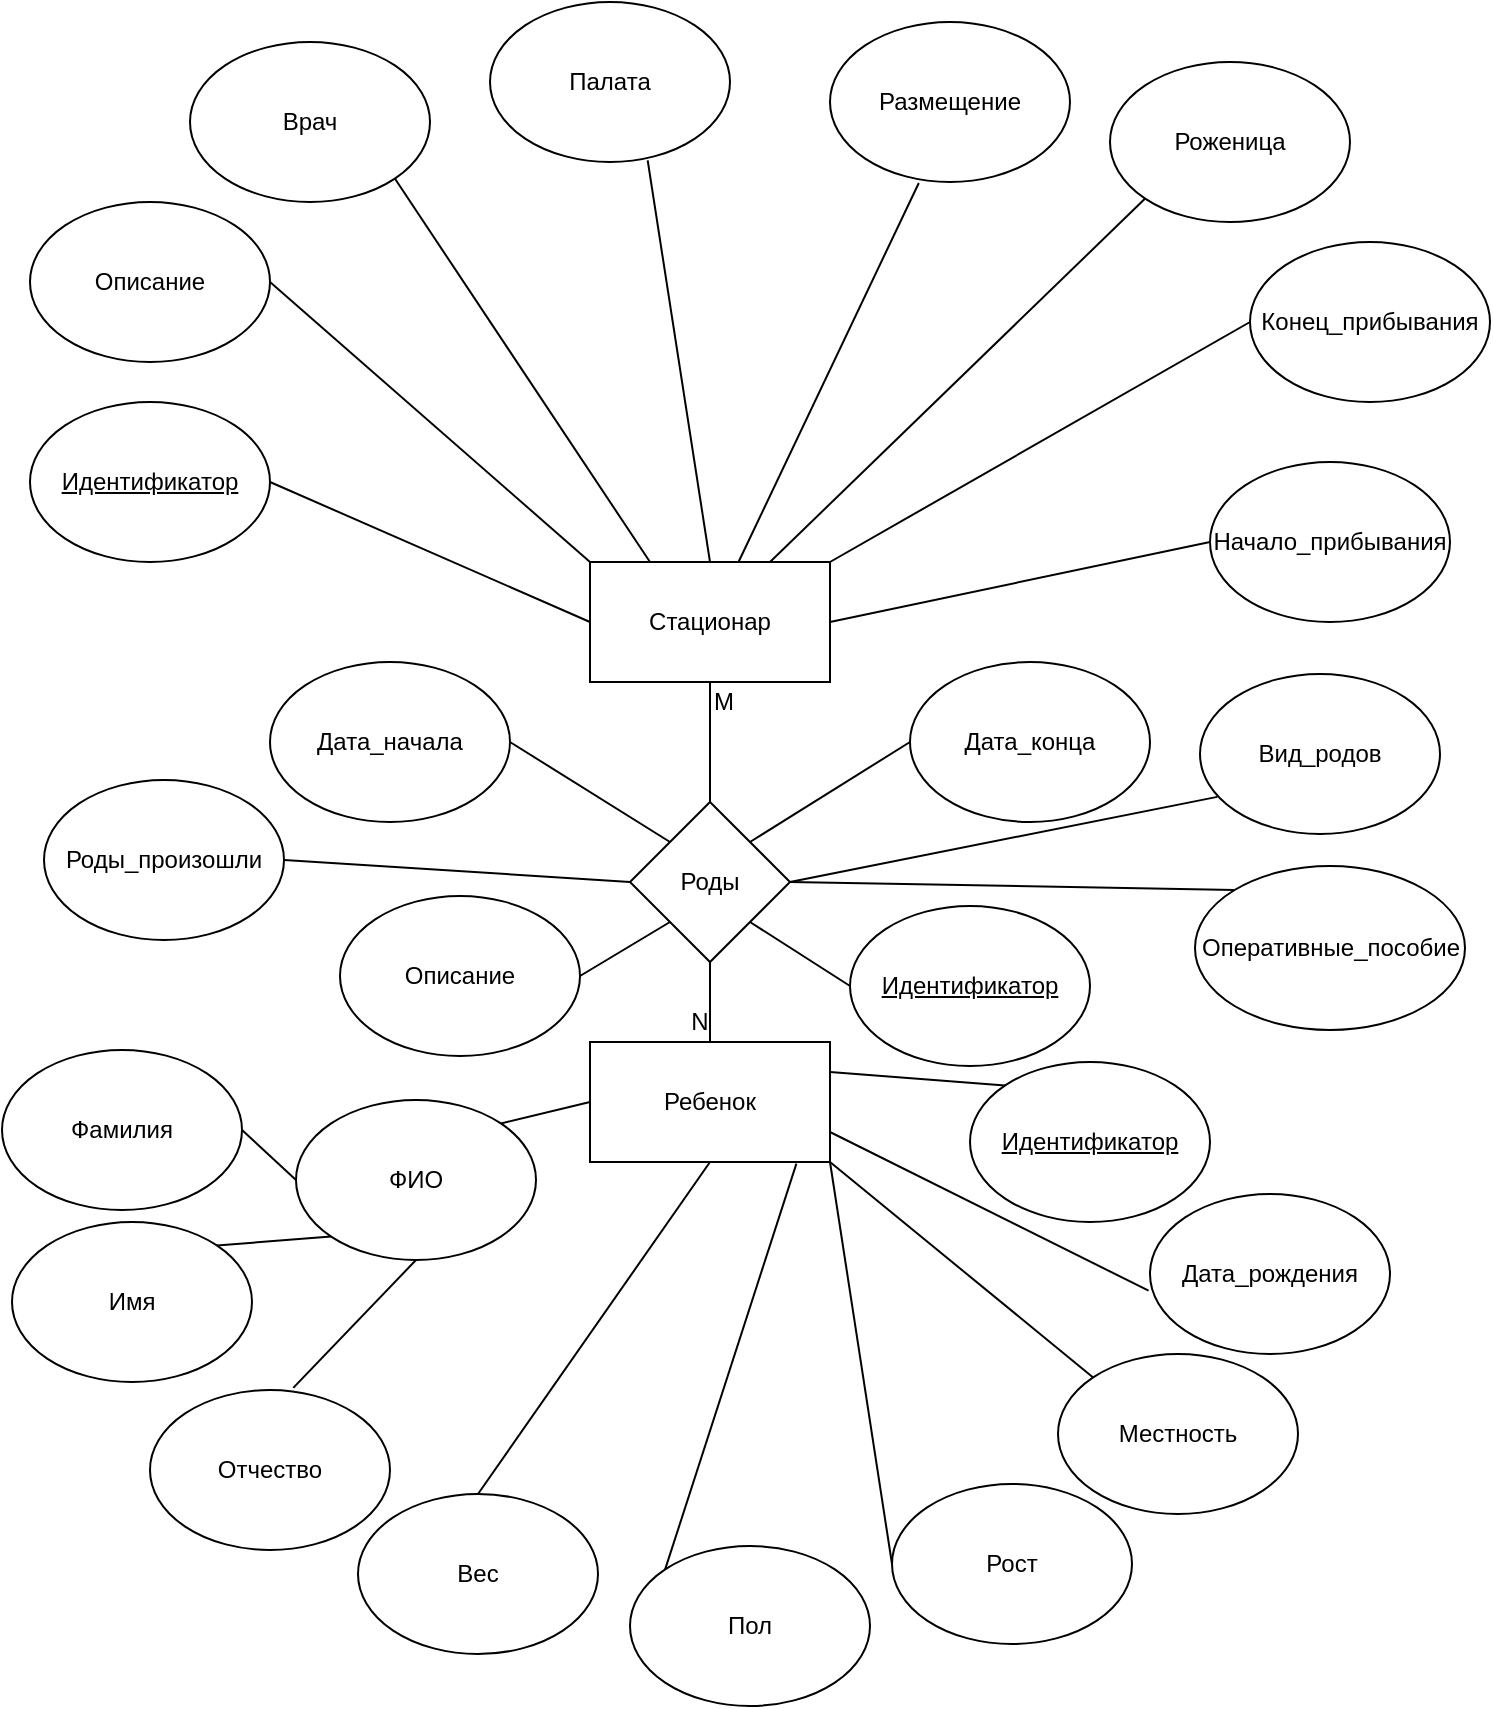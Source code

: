 <mxfile version="13.9.9" type="device"><diagram id="QLQoYpoKADRoGVCQ0E4w" name="Страница 1"><mxGraphModel dx="1024" dy="592" grid="0" gridSize="10" guides="1" tooltips="1" connect="1" arrows="1" fold="1" page="1" pageScale="1" pageWidth="827" pageHeight="1169" math="0" shadow="0"><root><mxCell id="0"/><mxCell id="1" parent="0"/><mxCell id="xmSJE31sCX9qnqSz5itU-1" value="Стационар" style="rounded=0;whiteSpace=wrap;html=1;" parent="1" vertex="1"><mxGeometry x="320" y="290" width="120" height="60" as="geometry"/></mxCell><mxCell id="xmSJE31sCX9qnqSz5itU-2" value="Роды" style="rhombus;whiteSpace=wrap;html=1;" parent="1" vertex="1"><mxGeometry x="340" y="410" width="80" height="80" as="geometry"/></mxCell><mxCell id="xmSJE31sCX9qnqSz5itU-3" value="Ребенок" style="rounded=0;whiteSpace=wrap;html=1;" parent="1" vertex="1"><mxGeometry x="320" y="530" width="120" height="60" as="geometry"/></mxCell><mxCell id="xmSJE31sCX9qnqSz5itU-4" value="" style="endArrow=none;html=1;entryX=0.5;entryY=1;entryDx=0;entryDy=0;exitX=0.5;exitY=0;exitDx=0;exitDy=0;" parent="1" source="xmSJE31sCX9qnqSz5itU-2" target="xmSJE31sCX9qnqSz5itU-1" edge="1"><mxGeometry width="50" height="50" relative="1" as="geometry"><mxPoint x="370" y="410" as="sourcePoint"/><mxPoint x="420" y="360" as="targetPoint"/></mxGeometry></mxCell><mxCell id="xmSJE31sCX9qnqSz5itU-6" value="" style="endArrow=none;html=1;exitX=0.5;exitY=0;exitDx=0;exitDy=0;entryX=0.5;entryY=1;entryDx=0;entryDy=0;" parent="1" source="xmSJE31sCX9qnqSz5itU-3" target="xmSJE31sCX9qnqSz5itU-2" edge="1"><mxGeometry width="50" height="50" relative="1" as="geometry"><mxPoint x="400" y="550" as="sourcePoint"/><mxPoint x="450" y="500" as="targetPoint"/></mxGeometry></mxCell><mxCell id="xmSJE31sCX9qnqSz5itU-7" value="N" style="text;html=1;strokeColor=none;fillColor=none;align=center;verticalAlign=middle;whiteSpace=wrap;rounded=0;" parent="1" vertex="1"><mxGeometry x="340" y="510" width="70" height="20" as="geometry"/></mxCell><mxCell id="xmSJE31sCX9qnqSz5itU-9" value="M" style="text;html=1;strokeColor=none;fillColor=none;align=center;verticalAlign=middle;whiteSpace=wrap;rounded=0;" parent="1" vertex="1"><mxGeometry x="360" y="350" width="54" height="20" as="geometry"/></mxCell><mxCell id="xmSJE31sCX9qnqSz5itU-11" value="Дата_конца" style="ellipse;whiteSpace=wrap;html=1;" parent="1" vertex="1"><mxGeometry x="480" y="340" width="120" height="80" as="geometry"/></mxCell><mxCell id="xmSJE31sCX9qnqSz5itU-12" value="Дата_начала" style="ellipse;whiteSpace=wrap;html=1;" parent="1" vertex="1"><mxGeometry x="160" y="340" width="120" height="80" as="geometry"/></mxCell><mxCell id="xmSJE31sCX9qnqSz5itU-13" value="Описание" style="ellipse;whiteSpace=wrap;html=1;" parent="1" vertex="1"><mxGeometry x="195" y="457" width="120" height="80" as="geometry"/></mxCell><mxCell id="xmSJE31sCX9qnqSz5itU-14" value="&lt;u&gt;Идентификатор&lt;/u&gt;" style="ellipse;whiteSpace=wrap;html=1;" parent="1" vertex="1"><mxGeometry x="450" y="462" width="120" height="80" as="geometry"/></mxCell><mxCell id="xmSJE31sCX9qnqSz5itU-15" value="" style="endArrow=none;html=1;exitX=1;exitY=1;exitDx=0;exitDy=0;entryX=0;entryY=0.5;entryDx=0;entryDy=0;" parent="1" source="xmSJE31sCX9qnqSz5itU-2" target="xmSJE31sCX9qnqSz5itU-14" edge="1"><mxGeometry width="50" height="50" relative="1" as="geometry"><mxPoint x="430" y="510" as="sourcePoint"/><mxPoint x="480" y="460" as="targetPoint"/></mxGeometry></mxCell><mxCell id="xmSJE31sCX9qnqSz5itU-16" value="" style="endArrow=none;html=1;exitX=1;exitY=0;exitDx=0;exitDy=0;entryX=0;entryY=0.5;entryDx=0;entryDy=0;" parent="1" source="xmSJE31sCX9qnqSz5itU-2" target="xmSJE31sCX9qnqSz5itU-11" edge="1"><mxGeometry width="50" height="50" relative="1" as="geometry"><mxPoint x="410" y="460" as="sourcePoint"/><mxPoint x="460" y="410" as="targetPoint"/></mxGeometry></mxCell><mxCell id="xmSJE31sCX9qnqSz5itU-17" value="" style="endArrow=none;html=1;exitX=1;exitY=0.5;exitDx=0;exitDy=0;entryX=0;entryY=0;entryDx=0;entryDy=0;" parent="1" source="xmSJE31sCX9qnqSz5itU-12" target="xmSJE31sCX9qnqSz5itU-2" edge="1"><mxGeometry width="50" height="50" relative="1" as="geometry"><mxPoint x="320" y="450" as="sourcePoint"/><mxPoint x="370" y="400" as="targetPoint"/></mxGeometry></mxCell><mxCell id="xmSJE31sCX9qnqSz5itU-18" value="" style="endArrow=none;html=1;exitX=1;exitY=0.5;exitDx=0;exitDy=0;entryX=0;entryY=1;entryDx=0;entryDy=0;" parent="1" source="xmSJE31sCX9qnqSz5itU-13" target="xmSJE31sCX9qnqSz5itU-2" edge="1"><mxGeometry width="50" height="50" relative="1" as="geometry"><mxPoint x="290" y="520" as="sourcePoint"/><mxPoint x="340" y="470" as="targetPoint"/></mxGeometry></mxCell><mxCell id="xmSJE31sCX9qnqSz5itU-19" value="ФИО" style="ellipse;whiteSpace=wrap;html=1;" parent="1" vertex="1"><mxGeometry x="173" y="559" width="120" height="80" as="geometry"/></mxCell><mxCell id="xmSJE31sCX9qnqSz5itU-20" value="Фамилия" style="ellipse;whiteSpace=wrap;html=1;" parent="1" vertex="1"><mxGeometry x="26" y="534" width="120" height="80" as="geometry"/></mxCell><mxCell id="xmSJE31sCX9qnqSz5itU-21" value="Имя" style="ellipse;whiteSpace=wrap;html=1;" parent="1" vertex="1"><mxGeometry x="31" y="620" width="120" height="80" as="geometry"/></mxCell><mxCell id="xmSJE31sCX9qnqSz5itU-22" value="Отчество" style="ellipse;whiteSpace=wrap;html=1;" parent="1" vertex="1"><mxGeometry x="100" y="704" width="120" height="80" as="geometry"/></mxCell><mxCell id="xmSJE31sCX9qnqSz5itU-23" value="Вес" style="ellipse;whiteSpace=wrap;html=1;" parent="1" vertex="1"><mxGeometry x="204" y="756" width="120" height="80" as="geometry"/></mxCell><mxCell id="xmSJE31sCX9qnqSz5itU-24" value="Рост" style="ellipse;whiteSpace=wrap;html=1;" parent="1" vertex="1"><mxGeometry x="471" y="751" width="120" height="80" as="geometry"/></mxCell><mxCell id="xmSJE31sCX9qnqSz5itU-25" value="Дата_рождения" style="ellipse;whiteSpace=wrap;html=1;" parent="1" vertex="1"><mxGeometry x="600" y="606" width="120" height="80" as="geometry"/></mxCell><mxCell id="xmSJE31sCX9qnqSz5itU-26" value="&lt;u&gt;Идентификатор&lt;/u&gt;" style="ellipse;whiteSpace=wrap;html=1;" parent="1" vertex="1"><mxGeometry x="510" y="540" width="120" height="80" as="geometry"/></mxCell><mxCell id="xmSJE31sCX9qnqSz5itU-27" value="Пол" style="ellipse;whiteSpace=wrap;html=1;" parent="1" vertex="1"><mxGeometry x="340" y="782" width="120" height="80" as="geometry"/></mxCell><mxCell id="xmSJE31sCX9qnqSz5itU-28" value="" style="endArrow=none;html=1;exitX=1;exitY=0;exitDx=0;exitDy=0;entryX=0;entryY=0.5;entryDx=0;entryDy=0;" parent="1" source="xmSJE31sCX9qnqSz5itU-19" target="xmSJE31sCX9qnqSz5itU-3" edge="1"><mxGeometry width="50" height="50" relative="1" as="geometry"><mxPoint x="370" y="710" as="sourcePoint"/><mxPoint x="420" y="660" as="targetPoint"/></mxGeometry></mxCell><mxCell id="xmSJE31sCX9qnqSz5itU-29" value="" style="endArrow=none;html=1;exitX=0.597;exitY=-0.013;exitDx=0;exitDy=0;exitPerimeter=0;entryX=0.5;entryY=1;entryDx=0;entryDy=0;" parent="1" source="xmSJE31sCX9qnqSz5itU-22" target="xmSJE31sCX9qnqSz5itU-19" edge="1"><mxGeometry width="50" height="50" relative="1" as="geometry"><mxPoint x="270" y="720" as="sourcePoint"/><mxPoint x="320" y="670" as="targetPoint"/></mxGeometry></mxCell><mxCell id="xmSJE31sCX9qnqSz5itU-30" value="" style="endArrow=none;html=1;exitX=0;exitY=0.5;exitDx=0;exitDy=0;entryX=1;entryY=0.5;entryDx=0;entryDy=0;" parent="1" source="xmSJE31sCX9qnqSz5itU-19" target="xmSJE31sCX9qnqSz5itU-20" edge="1"><mxGeometry width="50" height="50" relative="1" as="geometry"><mxPoint x="430" y="590" as="sourcePoint"/><mxPoint x="480" y="540" as="targetPoint"/></mxGeometry></mxCell><mxCell id="xmSJE31sCX9qnqSz5itU-31" value="" style="endArrow=none;html=1;exitX=0;exitY=1;exitDx=0;exitDy=0;entryX=1;entryY=0;entryDx=0;entryDy=0;" parent="1" source="xmSJE31sCX9qnqSz5itU-19" target="xmSJE31sCX9qnqSz5itU-21" edge="1"><mxGeometry width="50" height="50" relative="1" as="geometry"><mxPoint x="430" y="590" as="sourcePoint"/><mxPoint x="480" y="540" as="targetPoint"/></mxGeometry></mxCell><mxCell id="xmSJE31sCX9qnqSz5itU-32" value="" style="endArrow=none;html=1;exitX=0.5;exitY=0;exitDx=0;exitDy=0;entryX=0.5;entryY=1;entryDx=0;entryDy=0;" parent="1" source="xmSJE31sCX9qnqSz5itU-23" target="xmSJE31sCX9qnqSz5itU-3" edge="1"><mxGeometry width="50" height="50" relative="1" as="geometry"><mxPoint x="390" y="680" as="sourcePoint"/><mxPoint x="440" y="630" as="targetPoint"/></mxGeometry></mxCell><mxCell id="xmSJE31sCX9qnqSz5itU-33" value="" style="endArrow=none;html=1;entryX=0.86;entryY=1.014;entryDx=0;entryDy=0;entryPerimeter=0;exitX=0;exitY=0;exitDx=0;exitDy=0;" parent="1" source="xmSJE31sCX9qnqSz5itU-27" target="xmSJE31sCX9qnqSz5itU-3" edge="1"><mxGeometry width="50" height="50" relative="1" as="geometry"><mxPoint x="520" y="747" as="sourcePoint"/><mxPoint x="540" y="670" as="targetPoint"/></mxGeometry></mxCell><mxCell id="xmSJE31sCX9qnqSz5itU-34" value="" style="endArrow=none;html=1;exitX=1;exitY=1;exitDx=0;exitDy=0;entryX=0;entryY=0.5;entryDx=0;entryDy=0;" parent="1" source="xmSJE31sCX9qnqSz5itU-3" target="xmSJE31sCX9qnqSz5itU-24" edge="1"><mxGeometry width="50" height="50" relative="1" as="geometry"><mxPoint x="510" y="700" as="sourcePoint"/><mxPoint x="560" y="650" as="targetPoint"/></mxGeometry></mxCell><mxCell id="xmSJE31sCX9qnqSz5itU-35" value="" style="endArrow=none;html=1;exitX=1;exitY=0.25;exitDx=0;exitDy=0;entryX=0;entryY=0;entryDx=0;entryDy=0;" parent="1" source="xmSJE31sCX9qnqSz5itU-3" target="xmSJE31sCX9qnqSz5itU-26" edge="1"><mxGeometry width="50" height="50" relative="1" as="geometry"><mxPoint x="430" y="590" as="sourcePoint"/><mxPoint x="480" y="540" as="targetPoint"/></mxGeometry></mxCell><mxCell id="xmSJE31sCX9qnqSz5itU-36" value="" style="endArrow=none;html=1;exitX=1;exitY=0.75;exitDx=0;exitDy=0;entryX=-0.006;entryY=0.604;entryDx=0;entryDy=0;entryPerimeter=0;" parent="1" source="xmSJE31sCX9qnqSz5itU-3" target="xmSJE31sCX9qnqSz5itU-25" edge="1"><mxGeometry width="50" height="50" relative="1" as="geometry"><mxPoint x="440" y="610" as="sourcePoint"/><mxPoint x="490" y="560" as="targetPoint"/></mxGeometry></mxCell><mxCell id="xmSJE31sCX9qnqSz5itU-37" value="Роженица" style="ellipse;whiteSpace=wrap;html=1;" parent="1" vertex="1"><mxGeometry x="580" y="40" width="120" height="80" as="geometry"/></mxCell><mxCell id="xmSJE31sCX9qnqSz5itU-38" value="Размещение" style="ellipse;whiteSpace=wrap;html=1;" parent="1" vertex="1"><mxGeometry x="440" y="20" width="120" height="80" as="geometry"/></mxCell><mxCell id="xmSJE31sCX9qnqSz5itU-39" value="Палата" style="ellipse;whiteSpace=wrap;html=1;" parent="1" vertex="1"><mxGeometry x="270" y="10" width="120" height="80" as="geometry"/></mxCell><mxCell id="xmSJE31sCX9qnqSz5itU-40" value="Врач" style="ellipse;whiteSpace=wrap;html=1;" parent="1" vertex="1"><mxGeometry x="120" y="30" width="120" height="80" as="geometry"/></mxCell><mxCell id="xmSJE31sCX9qnqSz5itU-41" value="&lt;u&gt;Идентификатор&lt;/u&gt;" style="ellipse;whiteSpace=wrap;html=1;" parent="1" vertex="1"><mxGeometry x="40" y="210" width="120" height="80" as="geometry"/></mxCell><mxCell id="xmSJE31sCX9qnqSz5itU-42" value="Конец_прибывания" style="ellipse;whiteSpace=wrap;html=1;" parent="1" vertex="1"><mxGeometry x="650" y="130" width="120" height="80" as="geometry"/></mxCell><mxCell id="xmSJE31sCX9qnqSz5itU-43" value="Начало_прибывания" style="ellipse;whiteSpace=wrap;html=1;" parent="1" vertex="1"><mxGeometry x="630" y="240" width="120" height="80" as="geometry"/></mxCell><mxCell id="xmSJE31sCX9qnqSz5itU-44" value="Описание" style="ellipse;whiteSpace=wrap;html=1;" parent="1" vertex="1"><mxGeometry x="40" y="110" width="120" height="80" as="geometry"/></mxCell><mxCell id="xmSJE31sCX9qnqSz5itU-45" value="" style="endArrow=none;html=1;exitX=1;exitY=0.5;exitDx=0;exitDy=0;entryX=0;entryY=0.5;entryDx=0;entryDy=0;" parent="1" source="xmSJE31sCX9qnqSz5itU-1" target="xmSJE31sCX9qnqSz5itU-43" edge="1"><mxGeometry width="50" height="50" relative="1" as="geometry"><mxPoint x="410" y="230" as="sourcePoint"/><mxPoint x="460" y="180" as="targetPoint"/></mxGeometry></mxCell><mxCell id="xmSJE31sCX9qnqSz5itU-46" value="" style="endArrow=none;html=1;entryX=0.37;entryY=1.006;entryDx=0;entryDy=0;entryPerimeter=0;" parent="1" source="xmSJE31sCX9qnqSz5itU-1" target="xmSJE31sCX9qnqSz5itU-38" edge="1"><mxGeometry width="50" height="50" relative="1" as="geometry"><mxPoint x="430" y="160" as="sourcePoint"/><mxPoint x="480" y="110" as="targetPoint"/></mxGeometry></mxCell><mxCell id="xmSJE31sCX9qnqSz5itU-47" value="" style="endArrow=none;html=1;exitX=0.75;exitY=0;exitDx=0;exitDy=0;entryX=0;entryY=1;entryDx=0;entryDy=0;" parent="1" source="xmSJE31sCX9qnqSz5itU-1" target="xmSJE31sCX9qnqSz5itU-37" edge="1"><mxGeometry width="50" height="50" relative="1" as="geometry"><mxPoint x="430" y="160" as="sourcePoint"/><mxPoint x="480" y="110" as="targetPoint"/></mxGeometry></mxCell><mxCell id="xmSJE31sCX9qnqSz5itU-48" value="" style="endArrow=none;html=1;exitX=1;exitY=0;exitDx=0;exitDy=0;entryX=0;entryY=0.5;entryDx=0;entryDy=0;" parent="1" source="xmSJE31sCX9qnqSz5itU-1" target="xmSJE31sCX9qnqSz5itU-42" edge="1"><mxGeometry width="50" height="50" relative="1" as="geometry"><mxPoint x="430" y="160" as="sourcePoint"/><mxPoint x="480" y="110" as="targetPoint"/></mxGeometry></mxCell><mxCell id="xmSJE31sCX9qnqSz5itU-49" value="" style="endArrow=none;html=1;exitX=0.5;exitY=0;exitDx=0;exitDy=0;entryX=0.657;entryY=0.99;entryDx=0;entryDy=0;entryPerimeter=0;" parent="1" source="xmSJE31sCX9qnqSz5itU-1" target="xmSJE31sCX9qnqSz5itU-39" edge="1"><mxGeometry width="50" height="50" relative="1" as="geometry"><mxPoint x="430" y="160" as="sourcePoint"/><mxPoint x="480" y="110" as="targetPoint"/></mxGeometry></mxCell><mxCell id="xmSJE31sCX9qnqSz5itU-50" value="" style="endArrow=none;html=1;exitX=0.25;exitY=0;exitDx=0;exitDy=0;entryX=1;entryY=1;entryDx=0;entryDy=0;" parent="1" source="xmSJE31sCX9qnqSz5itU-1" target="xmSJE31sCX9qnqSz5itU-40" edge="1"><mxGeometry width="50" height="50" relative="1" as="geometry"><mxPoint x="430" y="160" as="sourcePoint"/><mxPoint x="480" y="110" as="targetPoint"/></mxGeometry></mxCell><mxCell id="xmSJE31sCX9qnqSz5itU-51" value="" style="endArrow=none;html=1;entryX=0;entryY=0;entryDx=0;entryDy=0;exitX=1;exitY=0.5;exitDx=0;exitDy=0;" parent="1" source="xmSJE31sCX9qnqSz5itU-44" target="xmSJE31sCX9qnqSz5itU-1" edge="1"><mxGeometry width="50" height="50" relative="1" as="geometry"><mxPoint x="200" y="310" as="sourcePoint"/><mxPoint x="250" y="260" as="targetPoint"/></mxGeometry></mxCell><mxCell id="xmSJE31sCX9qnqSz5itU-52" value="" style="endArrow=none;html=1;exitX=1;exitY=0.5;exitDx=0;exitDy=0;entryX=0;entryY=0.5;entryDx=0;entryDy=0;" parent="1" source="xmSJE31sCX9qnqSz5itU-41" target="xmSJE31sCX9qnqSz5itU-1" edge="1"><mxGeometry width="50" height="50" relative="1" as="geometry"><mxPoint x="210" y="330" as="sourcePoint"/><mxPoint x="260" y="280" as="targetPoint"/></mxGeometry></mxCell><mxCell id="zSvNaawilIp8hS2vOO7a-1" value="Роды_произошли" style="ellipse;whiteSpace=wrap;html=1;" vertex="1" parent="1"><mxGeometry x="47" y="399" width="120" height="80" as="geometry"/></mxCell><mxCell id="zSvNaawilIp8hS2vOO7a-3" value="" style="endArrow=none;html=1;exitX=0;exitY=0.5;exitDx=0;exitDy=0;entryX=1;entryY=0.5;entryDx=0;entryDy=0;" edge="1" parent="1" source="xmSJE31sCX9qnqSz5itU-2" target="zSvNaawilIp8hS2vOO7a-1"><mxGeometry width="50" height="50" relative="1" as="geometry"><mxPoint x="387" y="430" as="sourcePoint"/><mxPoint x="437" y="380" as="targetPoint"/></mxGeometry></mxCell><mxCell id="zSvNaawilIp8hS2vOO7a-4" value="Вид_родов" style="ellipse;whiteSpace=wrap;html=1;" vertex="1" parent="1"><mxGeometry x="625" y="346" width="120" height="80" as="geometry"/></mxCell><mxCell id="zSvNaawilIp8hS2vOO7a-5" value="" style="endArrow=none;html=1;exitX=1;exitY=0.5;exitDx=0;exitDy=0;entryX=0.072;entryY=0.768;entryDx=0;entryDy=0;entryPerimeter=0;" edge="1" parent="1" source="xmSJE31sCX9qnqSz5itU-2" target="zSvNaawilIp8hS2vOO7a-4"><mxGeometry width="50" height="50" relative="1" as="geometry"><mxPoint x="387" y="430" as="sourcePoint"/><mxPoint x="622" y="403" as="targetPoint"/></mxGeometry></mxCell><mxCell id="zSvNaawilIp8hS2vOO7a-6" value="Оперативные_пособие" style="ellipse;whiteSpace=wrap;html=1;" vertex="1" parent="1"><mxGeometry x="622.5" y="442" width="135" height="82" as="geometry"/></mxCell><mxCell id="zSvNaawilIp8hS2vOO7a-7" value="" style="endArrow=none;html=1;exitX=1;exitY=0.5;exitDx=0;exitDy=0;entryX=0;entryY=0;entryDx=0;entryDy=0;" edge="1" parent="1" source="xmSJE31sCX9qnqSz5itU-2" target="zSvNaawilIp8hS2vOO7a-6"><mxGeometry width="50" height="50" relative="1" as="geometry"><mxPoint x="387" y="430" as="sourcePoint"/><mxPoint x="437" y="380" as="targetPoint"/></mxGeometry></mxCell><mxCell id="zSvNaawilIp8hS2vOO7a-8" value="Местность" style="ellipse;whiteSpace=wrap;html=1;" vertex="1" parent="1"><mxGeometry x="554" y="686" width="120" height="80" as="geometry"/></mxCell><mxCell id="zSvNaawilIp8hS2vOO7a-9" value="" style="endArrow=none;html=1;exitX=1;exitY=1;exitDx=0;exitDy=0;entryX=0;entryY=0;entryDx=0;entryDy=0;" edge="1" parent="1" source="xmSJE31sCX9qnqSz5itU-3" target="zSvNaawilIp8hS2vOO7a-8"><mxGeometry width="50" height="50" relative="1" as="geometry"><mxPoint x="387" y="656" as="sourcePoint"/><mxPoint x="437" y="606" as="targetPoint"/></mxGeometry></mxCell></root></mxGraphModel></diagram></mxfile>